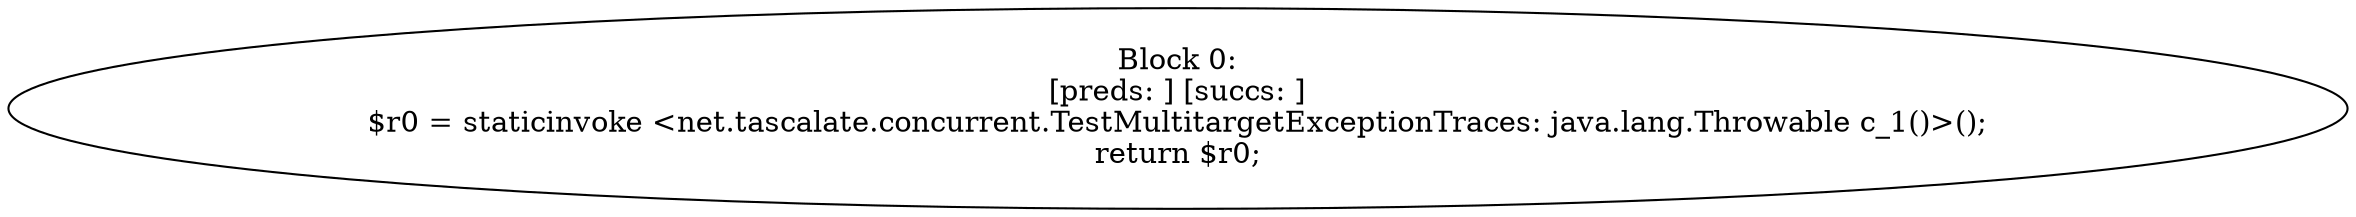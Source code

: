 digraph "unitGraph" {
    "Block 0:
[preds: ] [succs: ]
$r0 = staticinvoke <net.tascalate.concurrent.TestMultitargetExceptionTraces: java.lang.Throwable c_1()>();
return $r0;
"
}
